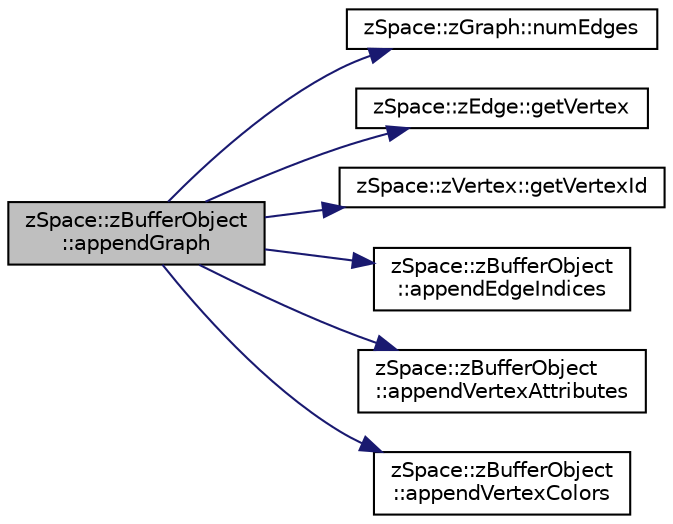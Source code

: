 digraph "zSpace::zBufferObject::appendGraph"
{
 // LATEX_PDF_SIZE
  edge [fontname="Helvetica",fontsize="10",labelfontname="Helvetica",labelfontsize="10"];
  node [fontname="Helvetica",fontsize="10",shape=record];
  rankdir="LR";
  Node13 [label="zSpace::zBufferObject\l::appendGraph",height=0.2,width=0.4,color="black", fillcolor="grey75", style="filled", fontcolor="black",tooltip="This method appends zGraph to the buffer."];
  Node13 -> Node14 [color="midnightblue",fontsize="10",style="solid",fontname="Helvetica"];
  Node14 [label="zSpace::zGraph::numEdges",height=0.2,width=0.4,color="black", fillcolor="white", style="filled",URL="$classz_space_1_1z_graph.html#a0c062c1592a7264cbf11f652edb25f92",tooltip="This method returns the number of half edges in the graph or mesh."];
  Node13 -> Node15 [color="midnightblue",fontsize="10",style="solid",fontname="Helvetica"];
  Node15 [label="zSpace::zEdge::getVertex",height=0.2,width=0.4,color="black", fillcolor="white", style="filled",URL="$classz_space_1_1z_edge.html#a07c082aa54f78145fdcd5e5e4bb889f1",tooltip="This method returns the vertex pointed to by the current zEdge."];
  Node13 -> Node16 [color="midnightblue",fontsize="10",style="solid",fontname="Helvetica"];
  Node16 [label="zSpace::zVertex::getVertexId",height=0.2,width=0.4,color="black", fillcolor="white", style="filled",URL="$classz_space_1_1z_vertex.html#ae6637ab378719b6c68c8237777fd065e",tooltip="This method returns the vertexId of current zVertex."];
  Node13 -> Node17 [color="midnightblue",fontsize="10",style="solid",fontname="Helvetica"];
  Node17 [label="zSpace::zBufferObject\l::appendEdgeIndices",height=0.2,width=0.4,color="black", fillcolor="white", style="filled",URL="$classz_space_1_1z_buffer_object.html#a617cc671a0aec680bc2757bcbf4fdc73",tooltip="This method appends the edge vertex connectivity indicies to the buffer."];
  Node13 -> Node18 [color="midnightblue",fontsize="10",style="solid",fontname="Helvetica"];
  Node18 [label="zSpace::zBufferObject\l::appendVertexAttributes",height=0.2,width=0.4,color="black", fillcolor="white", style="filled",URL="$classz_space_1_1z_buffer_object.html#a900556a225a1332e43eb95117691cb4c",tooltip="This method appends the vertex attributes of position and normals(if available) to the buffer."];
  Node13 -> Node19 [color="midnightblue",fontsize="10",style="solid",fontname="Helvetica"];
  Node19 [label="zSpace::zBufferObject\l::appendVertexColors",height=0.2,width=0.4,color="black", fillcolor="white", style="filled",URL="$classz_space_1_1z_buffer_object.html#aa147ee37b5ab2f8b7236f83c5389f967",tooltip="This method appends the vertex color attribute to the buffer."];
}

